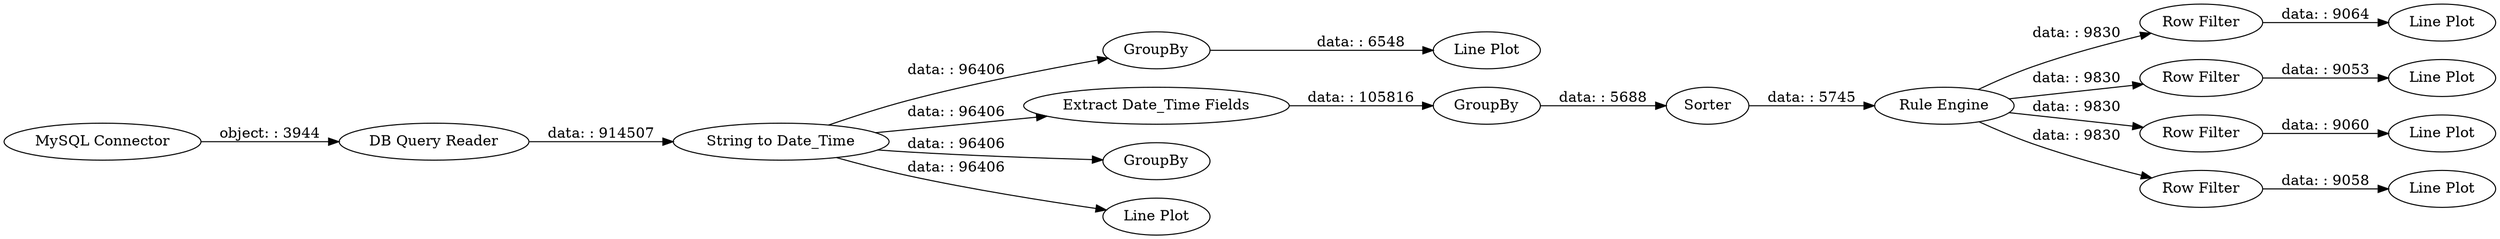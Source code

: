 digraph {
	"7399597478314766186_7" [label=Sorter]
	"7399597478314766186_18" [label="Line Plot"]
	"7399597478314766186_15" [label="Row Filter"]
	"7399597478314766186_3" [label="MySQL Connector"]
	"7399597478314766186_2" [label="DB Query Reader"]
	"7399597478314766186_11" [label=GroupBy]
	"7399597478314766186_17" [label="Line Plot"]
	"7399597478314766186_4" [label="String to Date_Time"]
	"7399597478314766186_8" [label="Rule Engine"]
	"7399597478314766186_5" [label="Extract Date_Time Fields"]
	"7399597478314766186_6" [label=GroupBy]
	"7399597478314766186_20" [label=GroupBy]
	"7399597478314766186_16" [label="Row Filter"]
	"7399597478314766186_9" [label="Line Plot"]
	"7399597478314766186_13" [label="Row Filter"]
	"7399597478314766186_14" [label="Row Filter"]
	"7399597478314766186_21" [label="Line Plot"]
	"7399597478314766186_12" [label="Line Plot"]
	"7399597478314766186_19" [label="Line Plot"]
	"7399597478314766186_13" -> "7399597478314766186_9" [label="data: : 9060"]
	"7399597478314766186_15" -> "7399597478314766186_18" [label="data: : 9064"]
	"7399597478314766186_4" -> "7399597478314766186_20" [label="data: : 96406"]
	"7399597478314766186_4" -> "7399597478314766186_5" [label="data: : 96406"]
	"7399597478314766186_4" -> "7399597478314766186_11" [label="data: : 96406"]
	"7399597478314766186_14" -> "7399597478314766186_17" [label="data: : 9058"]
	"7399597478314766186_6" -> "7399597478314766186_7" [label="data: : 5688"]
	"7399597478314766186_8" -> "7399597478314766186_16" [label="data: : 9830"]
	"7399597478314766186_5" -> "7399597478314766186_6" [label="data: : 105816"]
	"7399597478314766186_8" -> "7399597478314766186_13" [label="data: : 9830"]
	"7399597478314766186_8" -> "7399597478314766186_14" [label="data: : 9830"]
	"7399597478314766186_2" -> "7399597478314766186_4" [label="data: : 914507"]
	"7399597478314766186_8" -> "7399597478314766186_15" [label="data: : 9830"]
	"7399597478314766186_11" -> "7399597478314766186_12" [label="data: : 6548"]
	"7399597478314766186_16" -> "7399597478314766186_19" [label="data: : 9053"]
	"7399597478314766186_4" -> "7399597478314766186_21" [label="data: : 96406"]
	"7399597478314766186_3" -> "7399597478314766186_2" [label="object: : 3944"]
	"7399597478314766186_7" -> "7399597478314766186_8" [label="data: : 5745"]
	rankdir=LR
}

